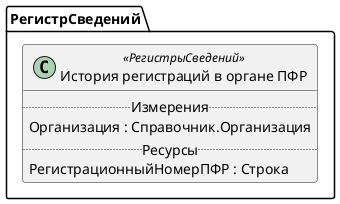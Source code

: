 ﻿@startuml ИсторияРегистрацийВОрганеПФР
'!include templates.wsd
'..\include templates.wsd
class РегистрСведений.ИсторияРегистрацийВОрганеПФР as "История регистраций в органе ПФР" <<РегистрыСведений>>
{
..Измерения..
Организация : Справочник.Организация
..Ресурсы..
РегистрационныйНомерПФР : Строка
}
@enduml
